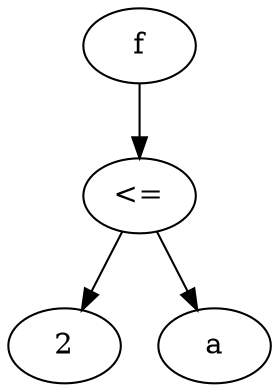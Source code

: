 digraph G {
n0;
n0 -> n1;
n1;
n1 -> n2;
n1 -> n3;
n2;
n2 [label="2"];
n3;
n3 [label="a"];
n1 [label="<="];
n0 [label="f"];

}
